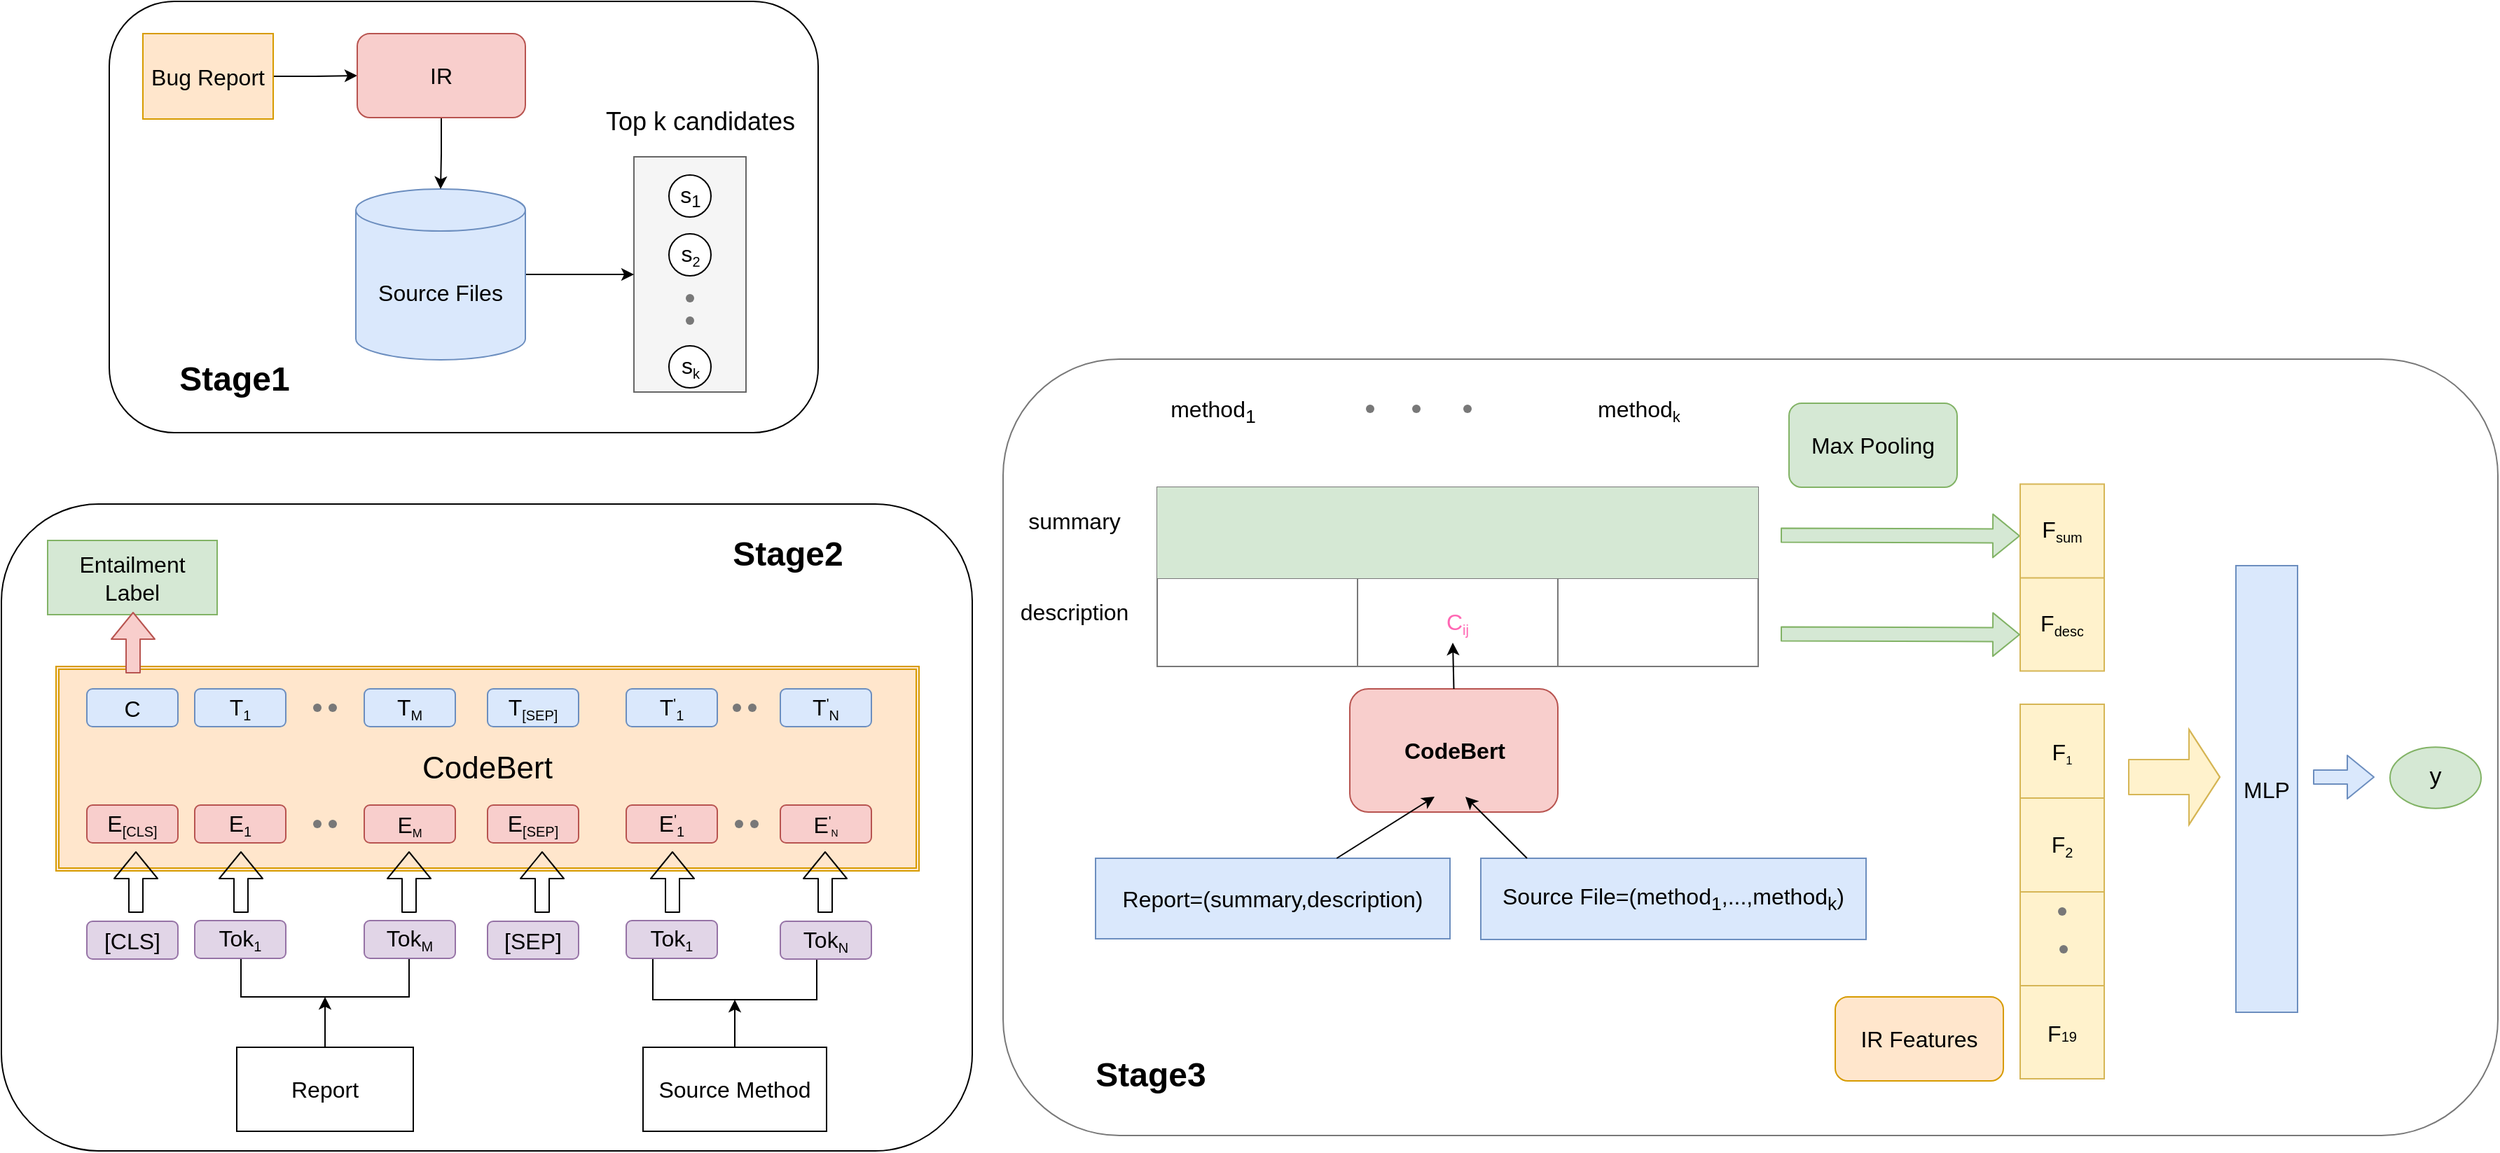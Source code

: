 <mxfile version="14.7.4" type="github">
  <diagram name="Page-1" id="90a13364-a465-7bf4-72fc-28e22215d7a0">
    <mxGraphModel dx="1422" dy="762" grid="1" gridSize="11" guides="1" tooltips="1" connect="1" arrows="1" fold="1" page="1" pageScale="1.5" pageWidth="1169" pageHeight="826" background="none" math="0" shadow="0">
      <root>
        <mxCell id="0" style=";html=1;" />
        <mxCell id="1" style=";html=1;" parent="0" />
        <mxCell id="-iZUTilEa2WBl7ZFIHIT-264" value="" style="rounded=1;whiteSpace=wrap;html=1;comic=0;pointerEvents=1;strokeColor=#787878;strokeWidth=1;" vertex="1" parent="1">
          <mxGeometry x="1199" y="655.5" width="1067" height="554.5" as="geometry" />
        </mxCell>
        <mxCell id="-iZUTilEa2WBl7ZFIHIT-81" value="" style="rounded=1;whiteSpace=wrap;html=1;strokeWidth=1;" vertex="1" parent="1">
          <mxGeometry x="561" y="400" width="506" height="308" as="geometry" />
        </mxCell>
        <mxCell id="-iZUTilEa2WBl7ZFIHIT-80" value="" style="rounded=1;whiteSpace=wrap;html=1;strokeWidth=1;" vertex="1" parent="1">
          <mxGeometry x="484" y="759" width="693" height="462" as="geometry" />
        </mxCell>
        <mxCell id="-iZUTilEa2WBl7ZFIHIT-8" value="" style="rounded=0;whiteSpace=wrap;html=1;fillColor=#f5f5f5;strokeColor=#666666;fontColor=#333333;" vertex="1" parent="1">
          <mxGeometry x="935.5" y="511" width="80" height="168" as="geometry" />
        </mxCell>
        <mxCell id="-iZUTilEa2WBl7ZFIHIT-5" value="" style="edgeStyle=orthogonalEdgeStyle;rounded=0;orthogonalLoop=1;jettySize=auto;html=1;" edge="1" parent="1" source="-iZUTilEa2WBl7ZFIHIT-1" target="-iZUTilEa2WBl7ZFIHIT-4">
          <mxGeometry relative="1" as="geometry" />
        </mxCell>
        <mxCell id="-iZUTilEa2WBl7ZFIHIT-1" value="&lt;font style=&quot;font-size: 16px&quot;&gt;Bug Report&lt;/font&gt;" style="rounded=0;whiteSpace=wrap;html=1;fillColor=#ffe6cc;strokeColor=#d79b00;" vertex="1" parent="1">
          <mxGeometry x="585" y="423" width="93" height="61" as="geometry" />
        </mxCell>
        <mxCell id="-iZUTilEa2WBl7ZFIHIT-22" style="edgeStyle=orthogonalEdgeStyle;rounded=0;orthogonalLoop=1;jettySize=auto;html=1;entryX=0;entryY=0.5;entryDx=0;entryDy=0;" edge="1" parent="1" source="-iZUTilEa2WBl7ZFIHIT-3" target="-iZUTilEa2WBl7ZFIHIT-8">
          <mxGeometry relative="1" as="geometry" />
        </mxCell>
        <mxCell id="-iZUTilEa2WBl7ZFIHIT-3" value="&lt;font style=&quot;font-size: 16px&quot;&gt;Source Files&lt;/font&gt;" style="shape=cylinder3;whiteSpace=wrap;html=1;boundedLbl=1;backgroundOutline=1;size=15;fillColor=#dae8fc;strokeColor=#6c8ebf;" vertex="1" parent="1">
          <mxGeometry x="737" y="534" width="121" height="122" as="geometry" />
        </mxCell>
        <mxCell id="-iZUTilEa2WBl7ZFIHIT-6" value="" style="edgeStyle=orthogonalEdgeStyle;rounded=0;orthogonalLoop=1;jettySize=auto;html=1;exitX=0.5;exitY=1;exitDx=0;exitDy=0;" edge="1" parent="1" source="-iZUTilEa2WBl7ZFIHIT-4" target="-iZUTilEa2WBl7ZFIHIT-3">
          <mxGeometry relative="1" as="geometry">
            <mxPoint x="798" y="510" as="sourcePoint" />
          </mxGeometry>
        </mxCell>
        <mxCell id="-iZUTilEa2WBl7ZFIHIT-4" value="&lt;font style=&quot;font-size: 16px&quot;&gt;IR&lt;/font&gt;" style="rounded=1;whiteSpace=wrap;html=1;fillColor=#f8cecc;strokeColor=#b85450;" vertex="1" parent="1">
          <mxGeometry x="738" y="423" width="120" height="60" as="geometry" />
        </mxCell>
        <mxCell id="-iZUTilEa2WBl7ZFIHIT-9" value="&lt;font style=&quot;font-size: 16px&quot;&gt;s&lt;/font&gt;&lt;sub&gt;&lt;font style=&quot;font-size: 12px&quot;&gt;1&lt;/font&gt;&lt;/sub&gt;" style="ellipse;whiteSpace=wrap;html=1;aspect=fixed;" vertex="1" parent="1">
          <mxGeometry x="960.5" y="524" width="30" height="30" as="geometry" />
        </mxCell>
        <mxCell id="-iZUTilEa2WBl7ZFIHIT-25" value="Stage1" style="text;strokeColor=none;fillColor=none;html=1;fontSize=24;fontStyle=1;verticalAlign=middle;align=center;" vertex="1" parent="1">
          <mxGeometry x="600" y="650" width="100" height="40" as="geometry" />
        </mxCell>
        <UserObject label="&lt;font style=&quot;font-size: 18px&quot;&gt;Top k candidates cases&lt;/font&gt;" placeholders="1" name="Variable" id="-iZUTilEa2WBl7ZFIHIT-27">
          <mxCell style="text;html=1;strokeColor=none;fillColor=none;align=center;verticalAlign=middle;whiteSpace=wrap;overflow=hidden;" vertex="1" parent="1">
            <mxGeometry x="913" y="473" width="140" height="30" as="geometry" />
          </mxCell>
        </UserObject>
        <mxCell id="-iZUTilEa2WBl7ZFIHIT-32" value="" style="edgeStyle=orthogonalEdgeStyle;rounded=0;orthogonalLoop=1;jettySize=auto;html=1;" edge="1" parent="1" source="-iZUTilEa2WBl7ZFIHIT-28" target="-iZUTilEa2WBl7ZFIHIT-30">
          <mxGeometry relative="1" as="geometry" />
        </mxCell>
        <mxCell id="-iZUTilEa2WBl7ZFIHIT-28" value="&lt;font style=&quot;font-size: 16px&quot;&gt;Report&lt;/font&gt;" style="rounded=0;whiteSpace=wrap;html=1;" vertex="1" parent="1">
          <mxGeometry x="652" y="1147" width="126" height="60" as="geometry" />
        </mxCell>
        <mxCell id="-iZUTilEa2WBl7ZFIHIT-33" value="" style="edgeStyle=orthogonalEdgeStyle;rounded=0;orthogonalLoop=1;jettySize=auto;html=1;" edge="1" parent="1" source="-iZUTilEa2WBl7ZFIHIT-29" target="-iZUTilEa2WBl7ZFIHIT-31">
          <mxGeometry relative="1" as="geometry" />
        </mxCell>
        <mxCell id="-iZUTilEa2WBl7ZFIHIT-29" value="&lt;font style=&quot;font-size: 16px&quot;&gt;Source Method&lt;/font&gt;" style="rounded=0;whiteSpace=wrap;html=1;" vertex="1" parent="1">
          <mxGeometry x="942" y="1147" width="131" height="60" as="geometry" />
        </mxCell>
        <mxCell id="-iZUTilEa2WBl7ZFIHIT-30" value="" style="shape=partialRectangle;whiteSpace=wrap;html=1;bottom=1;right=1;left=1;top=0;fillColor=none;routingCenterX=-0.5;" vertex="1" parent="1">
          <mxGeometry x="655" y="1084" width="120" height="27" as="geometry" />
        </mxCell>
        <mxCell id="-iZUTilEa2WBl7ZFIHIT-31" value="" style="shape=partialRectangle;whiteSpace=wrap;html=1;bottom=1;right=1;left=1;top=0;fillColor=none;routingCenterX=-0.5;" vertex="1" parent="1">
          <mxGeometry x="949" y="1084" width="117" height="29" as="geometry" />
        </mxCell>
        <mxCell id="-iZUTilEa2WBl7ZFIHIT-35" value="&lt;font style=&quot;font-size: 16px&quot;&gt;Tok&lt;/font&gt;&lt;sub&gt;1&lt;/sub&gt;" style="rounded=1;whiteSpace=wrap;html=1;fillColor=#e1d5e7;strokeColor=#9673a6;" vertex="1" parent="1">
          <mxGeometry x="622" y="1056.5" width="65" height="27" as="geometry" />
        </mxCell>
        <mxCell id="-iZUTilEa2WBl7ZFIHIT-37" value="&lt;font style=&quot;font-size: 16px&quot;&gt;Tok&lt;/font&gt;&lt;sub&gt;M&lt;/sub&gt;" style="rounded=1;whiteSpace=wrap;html=1;fillColor=#e1d5e7;strokeColor=#9673a6;" vertex="1" parent="1">
          <mxGeometry x="743" y="1056.5" width="65" height="27" as="geometry" />
        </mxCell>
        <mxCell id="-iZUTilEa2WBl7ZFIHIT-38" value="&lt;font style=&quot;font-size: 16px&quot;&gt;Tok&lt;/font&gt;&lt;sub&gt;1&lt;/sub&gt;" style="rounded=1;whiteSpace=wrap;html=1;fillColor=#e1d5e7;strokeColor=#9673a6;" vertex="1" parent="1">
          <mxGeometry x="930" y="1056.5" width="65" height="27" as="geometry" />
        </mxCell>
        <mxCell id="-iZUTilEa2WBl7ZFIHIT-39" value="&lt;font style=&quot;font-size: 16px&quot;&gt;Tok&lt;/font&gt;&lt;sub&gt;N&lt;/sub&gt;" style="rounded=1;whiteSpace=wrap;html=1;fillColor=#e1d5e7;strokeColor=#9673a6;" vertex="1" parent="1">
          <mxGeometry x="1040" y="1057" width="65" height="27" as="geometry" />
        </mxCell>
        <mxCell id="-iZUTilEa2WBl7ZFIHIT-41" value="&lt;font style=&quot;font-size: 16px&quot;&gt;[SEP]&lt;/font&gt;" style="rounded=1;whiteSpace=wrap;html=1;fillColor=#e1d5e7;strokeColor=#9673a6;" vertex="1" parent="1">
          <mxGeometry x="831" y="1057" width="65" height="27" as="geometry" />
        </mxCell>
        <mxCell id="-iZUTilEa2WBl7ZFIHIT-42" value="&lt;font style=&quot;font-size: 16px&quot;&gt;[CLS]&lt;/font&gt;" style="rounded=1;whiteSpace=wrap;html=1;fillColor=#e1d5e7;strokeColor=#9673a6;" vertex="1" parent="1">
          <mxGeometry x="545" y="1057" width="65" height="27" as="geometry" />
        </mxCell>
        <mxCell id="-iZUTilEa2WBl7ZFIHIT-43" value="&lt;font style=&quot;font-size: 22px&quot;&gt;CodeBert&lt;/font&gt;" style="shape=ext;double=1;rounded=0;whiteSpace=wrap;html=1;fillColor=#ffe6cc;strokeColor=#d79b00;" vertex="1" parent="1">
          <mxGeometry x="523" y="875" width="616" height="146" as="geometry" />
        </mxCell>
        <mxCell id="-iZUTilEa2WBl7ZFIHIT-44" value="&lt;font style=&quot;font-size: 16px&quot;&gt;E&lt;/font&gt;&lt;sub&gt;[CLS]&lt;/sub&gt;" style="rounded=1;whiteSpace=wrap;html=1;fillColor=#f8cecc;strokeColor=#b85450;strokeWidth=1;perimeterSpacing=4;" vertex="1" parent="1">
          <mxGeometry x="545" y="974" width="65" height="27" as="geometry" />
        </mxCell>
        <mxCell id="-iZUTilEa2WBl7ZFIHIT-45" value="&lt;font style=&quot;font-size: 16px&quot;&gt;E&lt;/font&gt;&lt;sub&gt;1&lt;/sub&gt;" style="rounded=1;whiteSpace=wrap;html=1;fillColor=#f8cecc;strokeColor=#b85450;strokeWidth=1;perimeterSpacing=4;" vertex="1" parent="1">
          <mxGeometry x="622" y="974" width="65" height="27" as="geometry" />
        </mxCell>
        <mxCell id="-iZUTilEa2WBl7ZFIHIT-47" value="&lt;font style=&quot;font-size: 16px&quot;&gt;E&lt;/font&gt;&lt;sub&gt;[SEP]&lt;/sub&gt;" style="rounded=1;whiteSpace=wrap;html=1;fillColor=#f8cecc;strokeColor=#b85450;strokeWidth=1;perimeterSpacing=4;" vertex="1" parent="1">
          <mxGeometry x="831" y="974" width="65" height="27" as="geometry" />
        </mxCell>
        <mxCell id="-iZUTilEa2WBl7ZFIHIT-50" value="&lt;font style=&quot;font-size: 16px&quot;&gt;E&lt;/font&gt;&lt;span style=&quot;font-size: 10px&quot;&gt;&lt;sub&gt;M&lt;/sub&gt;&lt;/span&gt;" style="rounded=1;whiteSpace=wrap;html=1;fillColor=#f8cecc;strokeColor=#b85450;strokeWidth=1;perimeterSpacing=4;" vertex="1" parent="1">
          <mxGeometry x="743" y="974" width="65" height="27" as="geometry" />
        </mxCell>
        <mxCell id="-iZUTilEa2WBl7ZFIHIT-51" value="&lt;font style=&quot;font-size: 16px&quot;&gt;E&lt;/font&gt;&lt;sup&gt;&#39;&lt;/sup&gt;&lt;sub&gt;1&lt;/sub&gt;" style="rounded=1;whiteSpace=wrap;html=1;fillColor=#f8cecc;strokeColor=#b85450;strokeWidth=1;perimeterSpacing=4;" vertex="1" parent="1">
          <mxGeometry x="930" y="974" width="65" height="27" as="geometry" />
        </mxCell>
        <mxCell id="-iZUTilEa2WBl7ZFIHIT-52" value="&lt;font style=&quot;font-size: 16px&quot;&gt;E&lt;/font&gt;&lt;sup&gt;&#39;&lt;/sup&gt;&lt;span style=&quot;font-size: 8.333px&quot;&gt;&lt;sub&gt;N&lt;/sub&gt;&lt;/span&gt;" style="rounded=1;whiteSpace=wrap;html=1;fillColor=#f8cecc;strokeColor=#b85450;strokeWidth=1;perimeterSpacing=4;" vertex="1" parent="1">
          <mxGeometry x="1040" y="974" width="65" height="27" as="geometry" />
        </mxCell>
        <mxCell id="-iZUTilEa2WBl7ZFIHIT-53" value="&lt;font style=&quot;font-size: 16px&quot;&gt;C&lt;/font&gt;" style="rounded=1;whiteSpace=wrap;html=1;fillColor=#dae8fc;strokeColor=#6c8ebf;" vertex="1" parent="1">
          <mxGeometry x="545" y="891" width="65" height="27" as="geometry" />
        </mxCell>
        <mxCell id="-iZUTilEa2WBl7ZFIHIT-54" value="&lt;font style=&quot;font-size: 16px&quot;&gt;T&lt;/font&gt;&lt;sub style=&quot;font-size: 10px&quot;&gt;1&lt;/sub&gt;" style="rounded=1;whiteSpace=wrap;html=1;fillColor=#dae8fc;strokeColor=#6c8ebf;" vertex="1" parent="1">
          <mxGeometry x="622" y="891" width="65" height="27" as="geometry" />
        </mxCell>
        <mxCell id="-iZUTilEa2WBl7ZFIHIT-55" value="&lt;font style=&quot;font-size: 16px&quot;&gt;T&lt;/font&gt;&lt;sub&gt;&lt;font style=&quot;font-size: 10px&quot;&gt;[SEP]&lt;/font&gt;&lt;/sub&gt;" style="rounded=1;whiteSpace=wrap;html=1;fillColor=#dae8fc;strokeColor=#6c8ebf;" vertex="1" parent="1">
          <mxGeometry x="831" y="891" width="65" height="27" as="geometry" />
        </mxCell>
        <mxCell id="-iZUTilEa2WBl7ZFIHIT-56" value="&lt;font style=&quot;font-size: 16px&quot;&gt;T&lt;/font&gt;&lt;sub style=&quot;font-size: 10px&quot;&gt;M&lt;/sub&gt;" style="rounded=1;whiteSpace=wrap;html=1;fillColor=#dae8fc;strokeColor=#6c8ebf;" vertex="1" parent="1">
          <mxGeometry x="743" y="891" width="65" height="27" as="geometry" />
        </mxCell>
        <mxCell id="-iZUTilEa2WBl7ZFIHIT-57" value="&lt;font style=&quot;font-size: 16px&quot;&gt;T&lt;/font&gt;&lt;sup style=&quot;font-size: 10px&quot;&gt;&#39;&lt;/sup&gt;&lt;sub style=&quot;font-size: 10px&quot;&gt;1&lt;/sub&gt;" style="rounded=1;whiteSpace=wrap;html=1;fillColor=#dae8fc;strokeColor=#6c8ebf;" vertex="1" parent="1">
          <mxGeometry x="930" y="891" width="65" height="27" as="geometry" />
        </mxCell>
        <mxCell id="-iZUTilEa2WBl7ZFIHIT-58" value="&lt;font style=&quot;font-size: 16px&quot;&gt;T&lt;/font&gt;&lt;sup&gt;&#39;&lt;/sup&gt;&lt;sub&gt;N&lt;/sub&gt;" style="rounded=1;whiteSpace=wrap;html=1;fillColor=#dae8fc;strokeColor=#6c8ebf;" vertex="1" parent="1">
          <mxGeometry x="1040" y="891" width="65" height="27" as="geometry" />
        </mxCell>
        <mxCell id="-iZUTilEa2WBl7ZFIHIT-59" value="&lt;font style=&quot;font-size: 16px&quot;&gt;Entailment Label&lt;/font&gt;" style="rounded=0;whiteSpace=wrap;html=1;fillColor=#d5e8d4;strokeColor=#82b366;" vertex="1" parent="1">
          <mxGeometry x="517" y="785" width="121" height="53" as="geometry" />
        </mxCell>
        <mxCell id="-iZUTilEa2WBl7ZFIHIT-60" value="" style="shape=flexArrow;endArrow=classic;html=1;fillColor=#f8cecc;strokeColor=#b85450;" edge="1" parent="1">
          <mxGeometry width="50" height="50" relative="1" as="geometry">
            <mxPoint x="578" y="880" as="sourcePoint" />
            <mxPoint x="578" y="836" as="targetPoint" />
          </mxGeometry>
        </mxCell>
        <mxCell id="-iZUTilEa2WBl7ZFIHIT-61" value="" style="shape=flexArrow;endArrow=classic;html=1;" edge="1" parent="1">
          <mxGeometry width="50" height="50" relative="1" as="geometry">
            <mxPoint x="580" y="1051" as="sourcePoint" />
            <mxPoint x="580" y="1007" as="targetPoint" />
          </mxGeometry>
        </mxCell>
        <mxCell id="-iZUTilEa2WBl7ZFIHIT-62" value="" style="shape=flexArrow;endArrow=classic;html=1;" edge="1" parent="1">
          <mxGeometry width="50" height="50" relative="1" as="geometry">
            <mxPoint x="655" y="1051" as="sourcePoint" />
            <mxPoint x="655" y="1007" as="targetPoint" />
          </mxGeometry>
        </mxCell>
        <mxCell id="-iZUTilEa2WBl7ZFIHIT-63" value="" style="shape=flexArrow;endArrow=classic;html=1;" edge="1" parent="1">
          <mxGeometry width="50" height="50" relative="1" as="geometry">
            <mxPoint x="775" y="1051" as="sourcePoint" />
            <mxPoint x="775" y="1007" as="targetPoint" />
          </mxGeometry>
        </mxCell>
        <mxCell id="-iZUTilEa2WBl7ZFIHIT-65" value="" style="shape=flexArrow;endArrow=classic;html=1;" edge="1" parent="1">
          <mxGeometry width="50" height="50" relative="1" as="geometry">
            <mxPoint x="870" y="1051" as="sourcePoint" />
            <mxPoint x="870" y="1007" as="targetPoint" />
          </mxGeometry>
        </mxCell>
        <mxCell id="-iZUTilEa2WBl7ZFIHIT-66" value="" style="shape=flexArrow;endArrow=classic;html=1;" edge="1" parent="1">
          <mxGeometry width="50" height="50" relative="1" as="geometry">
            <mxPoint x="963" y="1051" as="sourcePoint" />
            <mxPoint x="963" y="1007" as="targetPoint" />
          </mxGeometry>
        </mxCell>
        <mxCell id="-iZUTilEa2WBl7ZFIHIT-67" value="" style="shape=flexArrow;endArrow=classic;html=1;" edge="1" parent="1">
          <mxGeometry width="50" height="50" relative="1" as="geometry">
            <mxPoint x="1072" y="1051" as="sourcePoint" />
            <mxPoint x="1072" y="1007" as="targetPoint" />
          </mxGeometry>
        </mxCell>
        <mxCell id="-iZUTilEa2WBl7ZFIHIT-69" value="Stage2" style="text;strokeColor=none;fillColor=none;html=1;fontSize=24;fontStyle=1;verticalAlign=middle;align=center;" vertex="1" parent="1">
          <mxGeometry x="995" y="775" width="100" height="40" as="geometry" />
        </mxCell>
        <mxCell id="-iZUTilEa2WBl7ZFIHIT-71" value="" style="shape=waypoint;sketch=0;size=6;pointerEvents=1;points=[];fillColor=none;resizable=0;rotatable=0;perimeter=centerPerimeter;snapToPoint=1;strokeWidth=1;strokeColor=#787878;" vertex="1" parent="1">
          <mxGeometry x="955.5" y="592" width="40" height="40" as="geometry" />
        </mxCell>
        <mxCell id="-iZUTilEa2WBl7ZFIHIT-82" value="&lt;span style=&quot;font-size: 16px&quot;&gt;s&lt;/span&gt;&lt;font style=&quot;font-size: 12px&quot;&gt;&lt;sub&gt;2&lt;/sub&gt;&lt;/font&gt;" style="ellipse;whiteSpace=wrap;html=1;aspect=fixed;" vertex="1" parent="1">
          <mxGeometry x="960.5" y="566" width="30" height="30" as="geometry" />
        </mxCell>
        <mxCell id="-iZUTilEa2WBl7ZFIHIT-83" value="&lt;font style=&quot;font-size: 16px&quot;&gt;s&lt;/font&gt;&lt;font style=&quot;font-size: 12px&quot;&gt;&lt;sub&gt;k&lt;/sub&gt;&lt;/font&gt;" style="ellipse;whiteSpace=wrap;html=1;aspect=fixed;" vertex="1" parent="1">
          <mxGeometry x="960.5" y="646" width="30" height="30" as="geometry" />
        </mxCell>
        <mxCell id="-iZUTilEa2WBl7ZFIHIT-84" value="" style="shape=waypoint;sketch=0;size=6;pointerEvents=1;points=[];fillColor=none;resizable=0;rotatable=0;perimeter=centerPerimeter;snapToPoint=1;strokeWidth=1;strokeColor=#787878;" vertex="1" parent="1">
          <mxGeometry x="955.5" y="608" width="40" height="40" as="geometry" />
        </mxCell>
        <mxCell id="-iZUTilEa2WBl7ZFIHIT-85" value="" style="shape=waypoint;sketch=0;size=6;pointerEvents=1;points=[];fillColor=none;resizable=0;rotatable=0;perimeter=centerPerimeter;snapToPoint=1;strokeWidth=1;strokeColor=#787878;" vertex="1" parent="1">
          <mxGeometry x="989" y="884.5" width="40" height="40" as="geometry" />
        </mxCell>
        <mxCell id="-iZUTilEa2WBl7ZFIHIT-86" value="" style="shape=waypoint;sketch=0;size=6;pointerEvents=1;points=[];fillColor=none;resizable=0;rotatable=0;perimeter=centerPerimeter;snapToPoint=1;strokeWidth=1;strokeColor=#787878;" vertex="1" parent="1">
          <mxGeometry x="1000" y="884.5" width="40" height="40" as="geometry" />
        </mxCell>
        <mxCell id="-iZUTilEa2WBl7ZFIHIT-87" value="" style="shape=waypoint;sketch=0;size=6;pointerEvents=1;points=[];fillColor=none;resizable=0;rotatable=0;perimeter=centerPerimeter;snapToPoint=1;strokeWidth=1;strokeColor=#787878;" vertex="1" parent="1">
          <mxGeometry x="990.5" y="967.5" width="40" height="40" as="geometry" />
        </mxCell>
        <mxCell id="-iZUTilEa2WBl7ZFIHIT-88" value="" style="shape=waypoint;sketch=0;size=6;pointerEvents=1;points=[];fillColor=none;resizable=0;rotatable=0;perimeter=centerPerimeter;snapToPoint=1;strokeWidth=1;strokeColor=#787878;" vertex="1" parent="1">
          <mxGeometry x="1001.5" y="967.5" width="40" height="40" as="geometry" />
        </mxCell>
        <mxCell id="-iZUTilEa2WBl7ZFIHIT-89" value="" style="shape=waypoint;sketch=0;size=6;pointerEvents=1;points=[];fillColor=none;resizable=0;rotatable=0;perimeter=centerPerimeter;snapToPoint=1;strokeWidth=1;strokeColor=#787878;" vertex="1" parent="1">
          <mxGeometry x="689.5" y="967.5" width="40" height="40" as="geometry" />
        </mxCell>
        <mxCell id="-iZUTilEa2WBl7ZFIHIT-90" value="" style="shape=waypoint;sketch=0;size=6;pointerEvents=1;points=[];fillColor=none;resizable=0;rotatable=0;perimeter=centerPerimeter;snapToPoint=1;strokeWidth=1;strokeColor=#787878;" vertex="1" parent="1">
          <mxGeometry x="700.5" y="967.5" width="40" height="40" as="geometry" />
        </mxCell>
        <mxCell id="-iZUTilEa2WBl7ZFIHIT-91" value="" style="shape=waypoint;sketch=0;size=6;pointerEvents=1;points=[];fillColor=none;resizable=0;rotatable=0;perimeter=centerPerimeter;snapToPoint=1;strokeWidth=1;strokeColor=#787878;" vertex="1" parent="1">
          <mxGeometry x="689.5" y="884.5" width="40" height="40" as="geometry" />
        </mxCell>
        <mxCell id="-iZUTilEa2WBl7ZFIHIT-92" value="" style="shape=waypoint;sketch=0;size=6;pointerEvents=1;points=[];fillColor=none;resizable=0;rotatable=0;perimeter=centerPerimeter;snapToPoint=1;strokeWidth=1;strokeColor=#787878;" vertex="1" parent="1">
          <mxGeometry x="700.5" y="884.5" width="40" height="40" as="geometry" />
        </mxCell>
        <UserObject label="&lt;font style=&quot;font-size: 16px&quot;&gt;Report=(summary,description)&lt;/font&gt;" placeholders="1" name="Variable" id="-iZUTilEa2WBl7ZFIHIT-94">
          <mxCell style="text;html=1;strokeColor=#6c8ebf;fillColor=#dae8fc;align=center;verticalAlign=middle;whiteSpace=wrap;overflow=hidden;" vertex="1" parent="1">
            <mxGeometry x="1265" y="1012" width="253" height="57.5" as="geometry" />
          </mxCell>
        </UserObject>
        <UserObject label="&lt;font style=&quot;font-size: 16px&quot;&gt;Source File=(method&lt;sub&gt;1&lt;/sub&gt;,...,method&lt;sub&gt;k&lt;/sub&gt;)&lt;/font&gt;" placeholders="1" name="Variable" id="-iZUTilEa2WBl7ZFIHIT-95">
          <mxCell style="text;html=1;strokeColor=#6c8ebf;fillColor=#dae8fc;align=center;verticalAlign=middle;whiteSpace=wrap;overflow=hidden;" vertex="1" parent="1">
            <mxGeometry x="1540" y="1012" width="275" height="58" as="geometry" />
          </mxCell>
        </UserObject>
        <mxCell id="-iZUTilEa2WBl7ZFIHIT-110" value="" style="shape=table;html=1;whiteSpace=wrap;startSize=0;container=1;collapsible=0;childLayout=tableLayout;strokeColor=#787878;strokeWidth=1;" vertex="1" parent="1">
          <mxGeometry x="1309" y="747" width="429" height="128" as="geometry" />
        </mxCell>
        <mxCell id="-iZUTilEa2WBl7ZFIHIT-111" value="" style="shape=partialRectangle;html=1;whiteSpace=wrap;collapsible=0;dropTarget=0;pointerEvents=0;fillColor=none;top=0;left=0;bottom=0;right=0;points=[[0,0.5],[1,0.5]];portConstraint=eastwest;" vertex="1" parent="-iZUTilEa2WBl7ZFIHIT-110">
          <mxGeometry width="429" height="65" as="geometry" />
        </mxCell>
        <mxCell id="-iZUTilEa2WBl7ZFIHIT-112" value="" style="shape=partialRectangle;html=1;whiteSpace=wrap;connectable=0;fillColor=#d5e8d4;top=0;left=0;bottom=0;right=0;overflow=hidden;strokeColor=#82b366;" vertex="1" parent="-iZUTilEa2WBl7ZFIHIT-111">
          <mxGeometry width="143" height="65" as="geometry" />
        </mxCell>
        <mxCell id="-iZUTilEa2WBl7ZFIHIT-113" value="" style="shape=partialRectangle;html=1;whiteSpace=wrap;connectable=0;fillColor=#d5e8d4;top=0;left=0;bottom=0;right=0;overflow=hidden;strokeColor=#82b366;" vertex="1" parent="-iZUTilEa2WBl7ZFIHIT-111">
          <mxGeometry x="143" width="143" height="65" as="geometry" />
        </mxCell>
        <mxCell id="-iZUTilEa2WBl7ZFIHIT-114" value="" style="shape=partialRectangle;html=1;whiteSpace=wrap;connectable=0;fillColor=#d5e8d4;top=0;left=0;bottom=0;right=0;overflow=hidden;strokeColor=#82b366;" vertex="1" parent="-iZUTilEa2WBl7ZFIHIT-111">
          <mxGeometry x="286" width="143" height="65" as="geometry" />
        </mxCell>
        <mxCell id="-iZUTilEa2WBl7ZFIHIT-115" value="" style="shape=partialRectangle;html=1;whiteSpace=wrap;collapsible=0;dropTarget=0;pointerEvents=0;fillColor=none;top=0;left=0;bottom=0;right=0;points=[[0,0.5],[1,0.5]];portConstraint=eastwest;" vertex="1" parent="-iZUTilEa2WBl7ZFIHIT-110">
          <mxGeometry y="65" width="429" height="63" as="geometry" />
        </mxCell>
        <mxCell id="-iZUTilEa2WBl7ZFIHIT-116" value="" style="shape=partialRectangle;html=1;whiteSpace=wrap;connectable=0;fillColor=none;top=0;left=0;bottom=0;right=0;overflow=hidden;" vertex="1" parent="-iZUTilEa2WBl7ZFIHIT-115">
          <mxGeometry width="143" height="63" as="geometry" />
        </mxCell>
        <mxCell id="-iZUTilEa2WBl7ZFIHIT-117" value="&lt;font color=&quot;#ff66b3&quot;&gt;&lt;font style=&quot;font-size: 16px&quot;&gt;C&lt;/font&gt;&lt;sub&gt;ij&lt;/sub&gt;&lt;/font&gt;" style="shape=partialRectangle;html=1;whiteSpace=wrap;connectable=0;fillColor=none;top=0;left=0;bottom=0;right=0;overflow=hidden;" vertex="1" parent="-iZUTilEa2WBl7ZFIHIT-115">
          <mxGeometry x="143" width="143" height="63" as="geometry" />
        </mxCell>
        <mxCell id="-iZUTilEa2WBl7ZFIHIT-118" value="" style="shape=partialRectangle;html=1;whiteSpace=wrap;connectable=0;fillColor=none;top=0;left=0;bottom=0;right=0;overflow=hidden;" vertex="1" parent="-iZUTilEa2WBl7ZFIHIT-115">
          <mxGeometry x="286" width="143" height="63" as="geometry" />
        </mxCell>
        <UserObject label="&lt;font style=&quot;font-size: 16px&quot;&gt;summary&lt;/font&gt;" placeholders="1" name="Variable" id="-iZUTilEa2WBl7ZFIHIT-126">
          <mxCell style="text;html=1;strokeColor=none;fillColor=none;align=center;verticalAlign=middle;whiteSpace=wrap;overflow=hidden;" vertex="1" parent="1">
            <mxGeometry x="1210" y="758.75" width="80" height="23.5" as="geometry" />
          </mxCell>
        </UserObject>
        <UserObject label="&lt;font style=&quot;font-size: 16px&quot;&gt;description&lt;/font&gt;" placeholders="1" name="Variable" id="-iZUTilEa2WBl7ZFIHIT-127">
          <mxCell style="text;html=1;strokeColor=none;fillColor=none;align=center;verticalAlign=middle;whiteSpace=wrap;overflow=hidden;" vertex="1" parent="1">
            <mxGeometry x="1210" y="818.75" width="80" height="34" as="geometry" />
          </mxCell>
        </UserObject>
        <UserObject label="&lt;font style=&quot;font-size: 16px&quot;&gt;method&lt;sub&gt;1&lt;/sub&gt;&lt;/font&gt;" placeholders="1" name="Variable" id="-iZUTilEa2WBl7ZFIHIT-128">
          <mxCell style="text;html=1;strokeColor=none;fillColor=none;align=center;verticalAlign=middle;whiteSpace=wrap;overflow=hidden;" vertex="1" parent="1">
            <mxGeometry x="1309" y="679.25" width="80" height="23.5" as="geometry" />
          </mxCell>
        </UserObject>
        <UserObject label="&lt;font style=&quot;font-size: 16px&quot;&gt;method&lt;/font&gt;&lt;font style=&quot;font-size: 13.333px&quot;&gt;&lt;sub&gt;k&lt;/sub&gt;&lt;/font&gt;" placeholders="1" name="Variable" id="-iZUTilEa2WBl7ZFIHIT-129">
          <mxCell style="text;html=1;strokeColor=none;fillColor=none;align=center;verticalAlign=middle;whiteSpace=wrap;overflow=hidden;" vertex="1" parent="1">
            <mxGeometry x="1612.5" y="679.25" width="80" height="23.5" as="geometry" />
          </mxCell>
        </UserObject>
        <mxCell id="-iZUTilEa2WBl7ZFIHIT-130" value="" style="shape=waypoint;sketch=0;size=6;pointerEvents=1;points=[];fillColor=none;resizable=0;rotatable=0;perimeter=centerPerimeter;snapToPoint=1;strokeWidth=1;strokeColor=#787878;" vertex="1" parent="1">
          <mxGeometry x="1474" y="671" width="40" height="40" as="geometry" />
        </mxCell>
        <mxCell id="-iZUTilEa2WBl7ZFIHIT-131" value="" style="shape=waypoint;sketch=0;size=6;pointerEvents=1;points=[];fillColor=none;resizable=0;rotatable=0;perimeter=centerPerimeter;snapToPoint=1;strokeWidth=1;strokeColor=#787878;" vertex="1" parent="1">
          <mxGeometry x="1510.5" y="671" width="40" height="40" as="geometry" />
        </mxCell>
        <mxCell id="-iZUTilEa2WBl7ZFIHIT-132" value="" style="shape=waypoint;sketch=0;size=6;pointerEvents=1;points=[];fillColor=none;resizable=0;rotatable=0;perimeter=centerPerimeter;snapToPoint=1;strokeWidth=1;strokeColor=#787878;" vertex="1" parent="1">
          <mxGeometry x="1441" y="671" width="40" height="40" as="geometry" />
        </mxCell>
        <mxCell id="-iZUTilEa2WBl7ZFIHIT-133" value="&lt;font style=&quot;font-size: 16px&quot;&gt;&lt;b&gt;CodeBert&lt;/b&gt;&lt;/font&gt;" style="rounded=1;whiteSpace=wrap;html=1;strokeColor=#b85450;strokeWidth=1;fillColor=#f8cecc;" vertex="1" parent="1">
          <mxGeometry x="1446.5" y="891" width="148.5" height="88" as="geometry" />
        </mxCell>
        <mxCell id="-iZUTilEa2WBl7ZFIHIT-135" value="" style="endArrow=classic;html=1;" edge="1" parent="1">
          <mxGeometry width="50" height="50" relative="1" as="geometry">
            <mxPoint x="1573" y="1012" as="sourcePoint" />
            <mxPoint x="1529" y="968" as="targetPoint" />
          </mxGeometry>
        </mxCell>
        <mxCell id="-iZUTilEa2WBl7ZFIHIT-136" value="&lt;font style=&quot;font-size: 16px&quot;&gt;Max Pooling&lt;/font&gt;" style="rounded=1;whiteSpace=wrap;html=1;strokeColor=#82b366;strokeWidth=1;fillColor=#d5e8d4;" vertex="1" parent="1">
          <mxGeometry x="1760" y="687" width="120" height="60" as="geometry" />
        </mxCell>
        <mxCell id="-iZUTilEa2WBl7ZFIHIT-137" value="" style="shape=flexArrow;endArrow=classic;html=1;fillColor=#d5e8d4;strokeColor=#82b366;" edge="1" parent="1">
          <mxGeometry width="50" height="50" relative="1" as="geometry">
            <mxPoint x="1754" y="781.25" as="sourcePoint" />
            <mxPoint x="1925" y="781.75" as="targetPoint" />
          </mxGeometry>
        </mxCell>
        <mxCell id="-iZUTilEa2WBl7ZFIHIT-138" value="" style="endArrow=classic;html=1;exitX=0.5;exitY=0;exitDx=0;exitDy=0;" edge="1" parent="1" source="-iZUTilEa2WBl7ZFIHIT-133">
          <mxGeometry width="50" height="50" relative="1" as="geometry">
            <mxPoint x="1386" y="908" as="sourcePoint" />
            <mxPoint x="1520" y="858" as="targetPoint" />
          </mxGeometry>
        </mxCell>
        <mxCell id="-iZUTilEa2WBl7ZFIHIT-167" value="" style="shape=table;html=1;whiteSpace=wrap;startSize=0;container=1;collapsible=0;childLayout=tableLayout;strokeColor=#d6b656;strokeWidth=1;resizeWidth=0;resizeHeight=1;treeFolding=0;treeMoving=0;resizable=0;rotatable=0;fillColor=#fff2cc;" vertex="1" parent="1">
          <mxGeometry x="1925" y="744.75" width="60" height="133.5" as="geometry" />
        </mxCell>
        <mxCell id="-iZUTilEa2WBl7ZFIHIT-204" style="shape=partialRectangle;html=1;whiteSpace=wrap;collapsible=0;dropTarget=0;pointerEvents=0;fillColor=none;top=0;left=0;bottom=0;right=0;points=[[0,0.5],[1,0.5]];portConstraint=eastwest;" vertex="1" parent="-iZUTilEa2WBl7ZFIHIT-167">
          <mxGeometry width="60" height="67" as="geometry" />
        </mxCell>
        <mxCell id="-iZUTilEa2WBl7ZFIHIT-205" value="&lt;font style=&quot;font-size: 16px&quot;&gt;F&lt;/font&gt;&lt;sub&gt;sum&lt;/sub&gt;" style="shape=partialRectangle;html=1;whiteSpace=wrap;connectable=0;fillColor=none;top=0;left=0;bottom=0;right=0;overflow=hidden;flipV=0;" vertex="1" parent="-iZUTilEa2WBl7ZFIHIT-204">
          <mxGeometry width="60" height="67" as="geometry" />
        </mxCell>
        <mxCell id="-iZUTilEa2WBl7ZFIHIT-231" style="shape=partialRectangle;html=1;whiteSpace=wrap;collapsible=0;dropTarget=0;pointerEvents=0;fillColor=none;top=0;left=0;bottom=0;right=0;points=[[0,0.5],[1,0.5]];portConstraint=eastwest;" vertex="1" parent="-iZUTilEa2WBl7ZFIHIT-167">
          <mxGeometry y="67" width="60" height="67" as="geometry" />
        </mxCell>
        <mxCell id="-iZUTilEa2WBl7ZFIHIT-232" value="&lt;font style=&quot;font-size: 16px&quot;&gt;F&lt;/font&gt;&lt;font style=&quot;font-size: 12px&quot;&gt;&lt;sub&gt;desc&lt;/sub&gt;&lt;/font&gt;" style="shape=partialRectangle;html=1;whiteSpace=wrap;connectable=0;fillColor=none;top=0;left=0;bottom=0;right=0;overflow=hidden;flipV=0;" vertex="1" parent="-iZUTilEa2WBl7ZFIHIT-231">
          <mxGeometry width="60" height="67" as="geometry" />
        </mxCell>
        <mxCell id="-iZUTilEa2WBl7ZFIHIT-234" value="" style="shape=table;html=1;whiteSpace=wrap;startSize=0;container=1;collapsible=0;childLayout=tableLayout;strokeColor=#d6b656;strokeWidth=1;resizeWidth=0;resizeHeight=1;treeFolding=0;treeMoving=0;resizable=0;rotatable=0;fillColor=#fff2cc;" vertex="1" parent="1">
          <mxGeometry x="1925" y="902" width="60" height="267.5" as="geometry" />
        </mxCell>
        <mxCell id="-iZUTilEa2WBl7ZFIHIT-249" style="shape=partialRectangle;html=1;whiteSpace=wrap;collapsible=0;dropTarget=0;pointerEvents=0;fillColor=none;top=0;left=0;bottom=0;right=0;points=[[0,0.5],[1,0.5]];portConstraint=eastwest;" vertex="1" parent="-iZUTilEa2WBl7ZFIHIT-234">
          <mxGeometry width="60" height="67" as="geometry" />
        </mxCell>
        <mxCell id="-iZUTilEa2WBl7ZFIHIT-250" value="&lt;font style=&quot;font-size: 16px&quot;&gt;F&lt;/font&gt;&lt;font style=&quot;font-size: 10px&quot;&gt;&lt;sub&gt;1&lt;/sub&gt;&lt;/font&gt;" style="shape=partialRectangle;html=1;whiteSpace=wrap;connectable=0;fillColor=none;top=0;left=0;bottom=0;right=0;overflow=hidden;flipV=0;" vertex="1" parent="-iZUTilEa2WBl7ZFIHIT-249">
          <mxGeometry width="60" height="67" as="geometry" />
        </mxCell>
        <mxCell id="-iZUTilEa2WBl7ZFIHIT-247" style="shape=partialRectangle;html=1;whiteSpace=wrap;collapsible=0;dropTarget=0;pointerEvents=0;fillColor=none;top=0;left=0;bottom=0;right=0;points=[[0,0.5],[1,0.5]];portConstraint=eastwest;" vertex="1" parent="-iZUTilEa2WBl7ZFIHIT-234">
          <mxGeometry y="67" width="60" height="67" as="geometry" />
        </mxCell>
        <mxCell id="-iZUTilEa2WBl7ZFIHIT-248" value="&lt;font style=&quot;font-size: 16px&quot;&gt;F&lt;/font&gt;&lt;font&gt;&lt;sub&gt;2&lt;/sub&gt;&lt;/font&gt;" style="shape=partialRectangle;html=1;whiteSpace=wrap;connectable=0;fillColor=none;top=0;left=0;bottom=0;right=0;overflow=hidden;flipV=0;" vertex="1" parent="-iZUTilEa2WBl7ZFIHIT-247">
          <mxGeometry width="60" height="67" as="geometry" />
        </mxCell>
        <mxCell id="-iZUTilEa2WBl7ZFIHIT-235" style="shape=partialRectangle;html=1;whiteSpace=wrap;collapsible=0;dropTarget=0;pointerEvents=0;fillColor=none;top=0;left=0;bottom=0;right=0;points=[[0,0.5],[1,0.5]];portConstraint=eastwest;" vertex="1" parent="-iZUTilEa2WBl7ZFIHIT-234">
          <mxGeometry y="134" width="60" height="67" as="geometry" />
        </mxCell>
        <mxCell id="-iZUTilEa2WBl7ZFIHIT-236" value="" style="shape=partialRectangle;html=1;whiteSpace=wrap;connectable=0;fillColor=none;top=0;left=0;bottom=0;right=0;overflow=hidden;flipV=0;" vertex="1" parent="-iZUTilEa2WBl7ZFIHIT-235">
          <mxGeometry width="60" height="67" as="geometry" />
        </mxCell>
        <mxCell id="-iZUTilEa2WBl7ZFIHIT-237" style="shape=partialRectangle;html=1;whiteSpace=wrap;collapsible=0;dropTarget=0;pointerEvents=0;fillColor=none;top=0;left=0;bottom=0;right=0;points=[[0,0.5],[1,0.5]];portConstraint=eastwest;" vertex="1" parent="-iZUTilEa2WBl7ZFIHIT-234">
          <mxGeometry y="201" width="60" height="67" as="geometry" />
        </mxCell>
        <mxCell id="-iZUTilEa2WBl7ZFIHIT-238" value="&lt;font style=&quot;font-size: 16px&quot;&gt;F&lt;/font&gt;&lt;font style=&quot;font-size: 10px&quot;&gt;19&lt;/font&gt;" style="shape=partialRectangle;html=1;whiteSpace=wrap;connectable=0;fillColor=none;top=0;left=0;bottom=0;right=0;overflow=hidden;flipV=0;" vertex="1" parent="-iZUTilEa2WBl7ZFIHIT-237">
          <mxGeometry width="60" height="67" as="geometry" />
        </mxCell>
        <mxCell id="-iZUTilEa2WBl7ZFIHIT-251" value="" style="shape=waypoint;sketch=0;size=6;pointerEvents=1;points=[];fillColor=none;resizable=0;rotatable=0;perimeter=centerPerimeter;snapToPoint=1;strokeWidth=1;strokeColor=#787878;" vertex="1" parent="1">
          <mxGeometry x="1935" y="1030" width="40" height="40" as="geometry" />
        </mxCell>
        <mxCell id="-iZUTilEa2WBl7ZFIHIT-252" value="" style="shape=waypoint;sketch=0;size=6;pointerEvents=1;points=[];fillColor=none;resizable=0;rotatable=0;perimeter=centerPerimeter;snapToPoint=1;strokeWidth=1;strokeColor=#787878;" vertex="1" parent="1">
          <mxGeometry x="1936" y="1057" width="40" height="40" as="geometry" />
        </mxCell>
        <mxCell id="-iZUTilEa2WBl7ZFIHIT-253" value="&lt;span style=&quot;font-size: 16px&quot;&gt;IR Features&lt;/span&gt;" style="rounded=1;whiteSpace=wrap;html=1;strokeColor=#d79b00;strokeWidth=1;fillColor=#ffe6cc;" vertex="1" parent="1">
          <mxGeometry x="1793" y="1111" width="120" height="60" as="geometry" />
        </mxCell>
        <mxCell id="-iZUTilEa2WBl7ZFIHIT-254" value="" style="shape=flexArrow;endArrow=classic;html=1;endWidth=42;endSize=7;width=25;fillColor=#fff2cc;strokeColor=#d6b656;" edge="1" parent="1">
          <mxGeometry width="50" height="50" relative="1" as="geometry">
            <mxPoint x="2002" y="954" as="sourcePoint" />
            <mxPoint x="2068" y="954" as="targetPoint" />
            <Array as="points">
              <mxPoint x="2079" y="954" />
            </Array>
          </mxGeometry>
        </mxCell>
        <mxCell id="-iZUTilEa2WBl7ZFIHIT-255" value="" style="shape=flexArrow;endArrow=classic;html=1;fillColor=#d5e8d4;strokeColor=#82b366;" edge="1" parent="1">
          <mxGeometry width="50" height="50" relative="1" as="geometry">
            <mxPoint x="1754" y="851.75" as="sourcePoint" />
            <mxPoint x="1925" y="852.25" as="targetPoint" />
          </mxGeometry>
        </mxCell>
        <mxCell id="-iZUTilEa2WBl7ZFIHIT-256" value="&lt;p&gt;&lt;font style=&quot;font-size: 16px&quot;&gt;MLP&lt;/font&gt;&lt;/p&gt;" style="rounded=0;whiteSpace=wrap;html=1;comic=0;pointerEvents=1;strokeColor=#6c8ebf;strokeWidth=1;fillColor=#dae8fc;" vertex="1" parent="1">
          <mxGeometry x="2079" y="803" width="44" height="319" as="geometry" />
        </mxCell>
        <mxCell id="-iZUTilEa2WBl7ZFIHIT-258" value="" style="shape=flexArrow;endArrow=classic;html=1;fillColor=#dae8fc;strokeColor=#6c8ebf;" edge="1" parent="1">
          <mxGeometry width="50" height="50" relative="1" as="geometry">
            <mxPoint x="2134" y="954.01" as="sourcePoint" />
            <mxPoint x="2178" y="954" as="targetPoint" />
          </mxGeometry>
        </mxCell>
        <mxCell id="-iZUTilEa2WBl7ZFIHIT-259" value="&lt;font style=&quot;font-size: 17px&quot;&gt;y&lt;/font&gt;" style="ellipse;whiteSpace=wrap;html=1;comic=0;pointerEvents=1;strokeColor=#82b366;strokeWidth=1;fillColor=#d5e8d4;" vertex="1" parent="1">
          <mxGeometry x="2189" y="932.62" width="65" height="43.75" as="geometry" />
        </mxCell>
        <mxCell id="-iZUTilEa2WBl7ZFIHIT-134" value="" style="endArrow=classic;html=1;" edge="1" parent="1" source="-iZUTilEa2WBl7ZFIHIT-94">
          <mxGeometry width="50" height="50" relative="1" as="geometry">
            <mxPoint x="1419" y="1012" as="sourcePoint" />
            <mxPoint x="1507" y="968" as="targetPoint" />
          </mxGeometry>
        </mxCell>
        <mxCell id="-iZUTilEa2WBl7ZFIHIT-265" value="Stage3" style="text;strokeColor=none;fillColor=none;html=1;fontSize=24;fontStyle=1;verticalAlign=middle;align=center;" vertex="1" parent="1">
          <mxGeometry x="1254" y="1147" width="100" height="40" as="geometry" />
        </mxCell>
      </root>
    </mxGraphModel>
  </diagram>
</mxfile>
